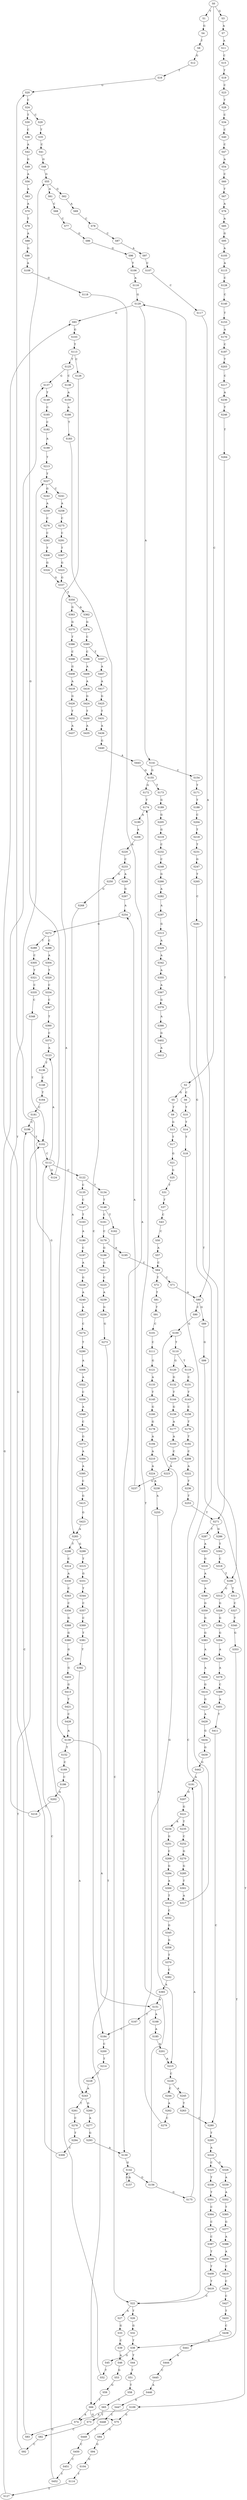 strict digraph  {
	S0 -> S1 [ label = T ];
	S0 -> S2 [ label = C ];
	S0 -> S3 [ label = G ];
	S1 -> S4 [ label = G ];
	S2 -> S5 [ label = G ];
	S2 -> S6 [ label = C ];
	S3 -> S7 [ label = A ];
	S4 -> S8 [ label = T ];
	S5 -> S9 [ label = T ];
	S6 -> S10 [ label = T ];
	S7 -> S11 [ label = A ];
	S8 -> S12 [ label = G ];
	S9 -> S13 [ label = G ];
	S10 -> S14 [ label = T ];
	S11 -> S15 [ label = C ];
	S12 -> S16 [ label = T ];
	S13 -> S17 [ label = T ];
	S14 -> S18 [ label = T ];
	S15 -> S19 [ label = T ];
	S16 -> S20 [ label = G ];
	S17 -> S21 [ label = G ];
	S18 -> S22 [ label = C ];
	S19 -> S23 [ label = C ];
	S20 -> S24 [ label = C ];
	S21 -> S25 [ label = G ];
	S22 -> S26 [ label = T ];
	S22 -> S27 [ label = A ];
	S23 -> S28 [ label = T ];
	S24 -> S29 [ label = C ];
	S24 -> S30 [ label = T ];
	S25 -> S31 [ label = T ];
	S26 -> S32 [ label = G ];
	S27 -> S33 [ label = G ];
	S28 -> S34 [ label = C ];
	S29 -> S35 [ label = T ];
	S30 -> S36 [ label = C ];
	S31 -> S37 [ label = T ];
	S32 -> S38 [ label = T ];
	S33 -> S39 [ label = C ];
	S34 -> S40 [ label = C ];
	S35 -> S41 [ label = C ];
	S36 -> S42 [ label = A ];
	S37 -> S43 [ label = C ];
	S38 -> S44 [ label = T ];
	S38 -> S45 [ label = G ];
	S39 -> S46 [ label = A ];
	S40 -> S47 [ label = C ];
	S41 -> S48 [ label = G ];
	S42 -> S49 [ label = G ];
	S43 -> S50 [ label = C ];
	S44 -> S51 [ label = T ];
	S45 -> S52 [ label = T ];
	S46 -> S53 [ label = G ];
	S47 -> S54 [ label = A ];
	S48 -> S55 [ label = G ];
	S49 -> S56 [ label = A ];
	S50 -> S57 [ label = A ];
	S51 -> S58 [ label = T ];
	S52 -> S20 [ label = G ];
	S53 -> S59 [ label = G ];
	S54 -> S60 [ label = C ];
	S55 -> S61 [ label = A ];
	S55 -> S62 [ label = G ];
	S56 -> S63 [ label = A ];
	S57 -> S64 [ label = C ];
	S58 -> S65 [ label = C ];
	S59 -> S66 [ label = T ];
	S60 -> S67 [ label = T ];
	S61 -> S68 [ label = C ];
	S62 -> S69 [ label = A ];
	S63 -> S70 [ label = A ];
	S64 -> S71 [ label = C ];
	S64 -> S72 [ label = T ];
	S65 -> S73 [ label = T ];
	S66 -> S74 [ label = A ];
	S66 -> S75 [ label = G ];
	S67 -> S76 [ label = A ];
	S68 -> S77 [ label = C ];
	S69 -> S78 [ label = C ];
	S70 -> S79 [ label = T ];
	S71 -> S80 [ label = A ];
	S72 -> S81 [ label = T ];
	S73 -> S82 [ label = C ];
	S74 -> S83 [ label = G ];
	S75 -> S84 [ label = G ];
	S76 -> S85 [ label = A ];
	S77 -> S86 [ label = G ];
	S78 -> S87 [ label = C ];
	S79 -> S88 [ label = A ];
	S80 -> S89 [ label = G ];
	S80 -> S90 [ label = C ];
	S81 -> S91 [ label = T ];
	S82 -> S92 [ label = C ];
	S83 -> S93 [ label = G ];
	S84 -> S94 [ label = G ];
	S85 -> S95 [ label = G ];
	S86 -> S96 [ label = G ];
	S87 -> S97 [ label = A ];
	S88 -> S98 [ label = G ];
	S89 -> S99 [ label = G ];
	S90 -> S100 [ label = G ];
	S91 -> S101 [ label = C ];
	S92 -> S102 [ label = T ];
	S93 -> S103 [ label = G ];
	S94 -> S104 [ label = G ];
	S95 -> S105 [ label = A ];
	S96 -> S106 [ label = T ];
	S97 -> S107 [ label = C ];
	S98 -> S108 [ label = A ];
	S99 -> S109 [ label = T ];
	S100 -> S110 [ label = T ];
	S101 -> S111 [ label = C ];
	S102 -> S112 [ label = C ];
	S103 -> S113 [ label = T ];
	S104 -> S114 [ label = T ];
	S105 -> S115 [ label = A ];
	S106 -> S116 [ label = A ];
	S107 -> S117 [ label = C ];
	S108 -> S118 [ label = G ];
	S109 -> S75 [ label = G ];
	S109 -> S74 [ label = A ];
	S110 -> S119 [ label = T ];
	S110 -> S120 [ label = G ];
	S111 -> S121 [ label = G ];
	S112 -> S122 [ label = C ];
	S112 -> S123 [ label = A ];
	S112 -> S124 [ label = G ];
	S113 -> S125 [ label = T ];
	S113 -> S126 [ label = C ];
	S114 -> S127 [ label = T ];
	S115 -> S128 [ label = C ];
	S116 -> S129 [ label = G ];
	S117 -> S80 [ label = A ];
	S118 -> S130 [ label = A ];
	S119 -> S131 [ label = C ];
	S120 -> S132 [ label = G ];
	S121 -> S133 [ label = A ];
	S122 -> S134 [ label = T ];
	S122 -> S135 [ label = C ];
	S123 -> S136 [ label = T ];
	S124 -> S55 [ label = G ];
	S125 -> S137 [ label = G ];
	S125 -> S138 [ label = C ];
	S126 -> S139 [ label = A ];
	S127 -> S137 [ label = G ];
	S128 -> S140 [ label = C ];
	S129 -> S141 [ label = A ];
	S129 -> S93 [ label = G ];
	S130 -> S142 [ label = G ];
	S131 -> S143 [ label = T ];
	S132 -> S144 [ label = T ];
	S133 -> S145 [ label = T ];
	S134 -> S146 [ label = T ];
	S135 -> S147 [ label = C ];
	S136 -> S148 [ label = C ];
	S137 -> S149 [ label = T ];
	S138 -> S150 [ label = A ];
	S139 -> S151 [ label = A ];
	S139 -> S152 [ label = T ];
	S140 -> S153 [ label = T ];
	S141 -> S154 [ label = C ];
	S141 -> S155 [ label = G ];
	S142 -> S156 [ label = G ];
	S142 -> S157 [ label = A ];
	S143 -> S158 [ label = C ];
	S144 -> S159 [ label = G ];
	S145 -> S160 [ label = G ];
	S146 -> S161 [ label = C ];
	S146 -> S162 [ label = T ];
	S147 -> S163 [ label = T ];
	S148 -> S164 [ label = T ];
	S149 -> S165 [ label = C ];
	S150 -> S166 [ label = A ];
	S151 -> S167 [ label = T ];
	S151 -> S168 [ label = A ];
	S152 -> S169 [ label = C ];
	S153 -> S170 [ label = A ];
	S154 -> S171 [ label = T ];
	S155 -> S172 [ label = G ];
	S155 -> S173 [ label = T ];
	S156 -> S174 [ label = T ];
	S156 -> S175 [ label = G ];
	S157 -> S142 [ label = G ];
	S158 -> S176 [ label = T ];
	S159 -> S177 [ label = A ];
	S160 -> S178 [ label = G ];
	S161 -> S179 [ label = C ];
	S162 -> S22 [ label = C ];
	S163 -> S180 [ label = A ];
	S164 -> S181 [ label = C ];
	S165 -> S182 [ label = C ];
	S166 -> S183 [ label = T ];
	S167 -> S184 [ label = C ];
	S168 -> S185 [ label = A ];
	S169 -> S186 [ label = C ];
	S170 -> S187 [ label = C ];
	S171 -> S188 [ label = T ];
	S172 -> S174 [ label = T ];
	S173 -> S189 [ label = G ];
	S174 -> S190 [ label = A ];
	S175 -> S191 [ label = A ];
	S176 -> S192 [ label = T ];
	S177 -> S193 [ label = A ];
	S178 -> S194 [ label = A ];
	S179 -> S195 [ label = A ];
	S179 -> S196 [ label = G ];
	S180 -> S197 [ label = C ];
	S181 -> S198 [ label = C ];
	S182 -> S199 [ label = A ];
	S183 -> S184 [ label = C ];
	S184 -> S200 [ label = C ];
	S185 -> S201 [ label = A ];
	S186 -> S202 [ label = A ];
	S187 -> S203 [ label = T ];
	S188 -> S204 [ label = C ];
	S189 -> S205 [ label = G ];
	S190 -> S206 [ label = A ];
	S191 -> S207 [ label = G ];
	S192 -> S208 [ label = C ];
	S193 -> S209 [ label = C ];
	S194 -> S210 [ label = A ];
	S195 -> S64 [ label = C ];
	S196 -> S211 [ label = G ];
	S197 -> S212 [ label = A ];
	S198 -> S102 [ label = T ];
	S199 -> S213 [ label = T ];
	S200 -> S214 [ label = T ];
	S201 -> S215 [ label = A ];
	S202 -> S216 [ label = T ];
	S203 -> S217 [ label = C ];
	S204 -> S218 [ label = T ];
	S205 -> S219 [ label = G ];
	S206 -> S220 [ label = A ];
	S207 -> S221 [ label = G ];
	S208 -> S222 [ label = A ];
	S209 -> S223 [ label = A ];
	S210 -> S224 [ label = A ];
	S211 -> S225 [ label = C ];
	S212 -> S226 [ label = G ];
	S213 -> S227 [ label = T ];
	S214 -> S228 [ label = T ];
	S215 -> S229 [ label = C ];
	S216 -> S227 [ label = T ];
	S217 -> S230 [ label = A ];
	S218 -> S231 [ label = T ];
	S219 -> S232 [ label = C ];
	S220 -> S233 [ label = C ];
	S221 -> S234 [ label = A ];
	S221 -> S235 [ label = T ];
	S222 -> S236 [ label = T ];
	S223 -> S237 [ label = G ];
	S224 -> S238 [ label = A ];
	S225 -> S239 [ label = A ];
	S226 -> S240 [ label = A ];
	S227 -> S241 [ label = C ];
	S227 -> S242 [ label = G ];
	S228 -> S243 [ label = A ];
	S229 -> S244 [ label = C ];
	S229 -> S245 [ label = A ];
	S230 -> S246 [ label = T ];
	S231 -> S247 [ label = G ];
	S232 -> S248 [ label = C ];
	S233 -> S249 [ label = A ];
	S233 -> S250 [ label = G ];
	S234 -> S251 [ label = G ];
	S235 -> S252 [ label = C ];
	S236 -> S253 [ label = T ];
	S237 -> S254 [ label = A ];
	S238 -> S255 [ label = A ];
	S239 -> S256 [ label = G ];
	S240 -> S257 [ label = A ];
	S241 -> S258 [ label = A ];
	S242 -> S259 [ label = A ];
	S243 -> S260 [ label = G ];
	S243 -> S261 [ label = T ];
	S244 -> S262 [ label = A ];
	S245 -> S263 [ label = T ];
	S246 -> S264 [ label = T ];
	S247 -> S265 [ label = T ];
	S248 -> S266 [ label = G ];
	S249 -> S267 [ label = G ];
	S250 -> S268 [ label = G ];
	S251 -> S269 [ label = C ];
	S252 -> S270 [ label = G ];
	S253 -> S271 [ label = T ];
	S254 -> S272 [ label = G ];
	S255 -> S215 [ label = A ];
	S256 -> S273 [ label = G ];
	S257 -> S274 [ label = C ];
	S258 -> S275 [ label = C ];
	S259 -> S276 [ label = C ];
	S260 -> S277 [ label = A ];
	S261 -> S278 [ label = C ];
	S262 -> S279 [ label = C ];
	S263 -> S280 [ label = C ];
	S264 -> S271 [ label = T ];
	S265 -> S281 [ label = C ];
	S266 -> S282 [ label = A ];
	S267 -> S254 [ label = A ];
	S268 -> S283 [ label = A ];
	S269 -> S284 [ label = G ];
	S270 -> S285 [ label = G ];
	S271 -> S286 [ label = G ];
	S271 -> S287 [ label = T ];
	S272 -> S288 [ label = C ];
	S272 -> S289 [ label = T ];
	S273 -> S66 [ label = T ];
	S274 -> S290 [ label = T ];
	S275 -> S291 [ label = C ];
	S276 -> S292 [ label = C ];
	S277 -> S293 [ label = G ];
	S278 -> S294 [ label = T ];
	S279 -> S100 [ label = G ];
	S280 -> S295 [ label = T ];
	S281 -> S296 [ label = T ];
	S282 -> S297 [ label = A ];
	S283 -> S298 [ label = T ];
	S283 -> S299 [ label = G ];
	S284 -> S300 [ label = A ];
	S285 -> S301 [ label = T ];
	S286 -> S302 [ label = T ];
	S287 -> S303 [ label = A ];
	S288 -> S304 [ label = A ];
	S289 -> S305 [ label = C ];
	S290 -> S306 [ label = A ];
	S291 -> S307 [ label = T ];
	S292 -> S308 [ label = T ];
	S293 -> S130 [ label = A ];
	S294 -> S309 [ label = C ];
	S295 -> S310 [ label = A ];
	S296 -> S311 [ label = T ];
	S296 -> S312 [ label = G ];
	S297 -> S313 [ label = G ];
	S298 -> S314 [ label = C ];
	S299 -> S315 [ label = T ];
	S300 -> S316 [ label = T ];
	S301 -> S317 [ label = A ];
	S302 -> S318 [ label = C ];
	S303 -> S319 [ label = G ];
	S304 -> S320 [ label = T ];
	S305 -> S321 [ label = T ];
	S306 -> S322 [ label = A ];
	S307 -> S323 [ label = G ];
	S308 -> S324 [ label = G ];
	S309 -> S198 [ label = C ];
	S310 -> S325 [ label = C ];
	S310 -> S326 [ label = G ];
	S311 -> S327 [ label = C ];
	S312 -> S328 [ label = G ];
	S313 -> S329 [ label = A ];
	S314 -> S330 [ label = A ];
	S315 -> S331 [ label = G ];
	S316 -> S332 [ label = C ];
	S317 -> S129 [ label = G ];
	S318 -> S296 [ label = T ];
	S319 -> S333 [ label = A ];
	S320 -> S334 [ label = C ];
	S321 -> S335 [ label = C ];
	S322 -> S336 [ label = C ];
	S323 -> S337 [ label = G ];
	S324 -> S337 [ label = G ];
	S325 -> S338 [ label = T ];
	S326 -> S339 [ label = A ];
	S327 -> S340 [ label = T ];
	S328 -> S341 [ label = G ];
	S329 -> S342 [ label = A ];
	S330 -> S343 [ label = C ];
	S331 -> S344 [ label = T ];
	S332 -> S345 [ label = G ];
	S333 -> S346 [ label = A ];
	S334 -> S347 [ label = C ];
	S335 -> S348 [ label = C ];
	S336 -> S349 [ label = A ];
	S337 -> S350 [ label = T ];
	S338 -> S351 [ label = T ];
	S339 -> S352 [ label = A ];
	S340 -> S353 [ label = G ];
	S341 -> S354 [ label = G ];
	S342 -> S355 [ label = A ];
	S343 -> S356 [ label = C ];
	S344 -> S357 [ label = C ];
	S345 -> S358 [ label = G ];
	S346 -> S359 [ label = G ];
	S347 -> S360 [ label = T ];
	S348 -> S102 [ label = T ];
	S349 -> S361 [ label = C ];
	S350 -> S362 [ label = A ];
	S350 -> S363 [ label = G ];
	S351 -> S364 [ label = C ];
	S352 -> S365 [ label = T ];
	S353 -> S38 [ label = T ];
	S354 -> S366 [ label = A ];
	S355 -> S367 [ label = A ];
	S356 -> S368 [ label = G ];
	S357 -> S369 [ label = C ];
	S358 -> S370 [ label = T ];
	S359 -> S371 [ label = G ];
	S360 -> S372 [ label = C ];
	S361 -> S373 [ label = G ];
	S362 -> S374 [ label = G ];
	S363 -> S375 [ label = G ];
	S364 -> S376 [ label = C ];
	S365 -> S377 [ label = G ];
	S366 -> S378 [ label = A ];
	S367 -> S379 [ label = G ];
	S368 -> S380 [ label = G ];
	S369 -> S381 [ label = T ];
	S370 -> S382 [ label = C ];
	S371 -> S383 [ label = G ];
	S372 -> S123 [ label = A ];
	S373 -> S384 [ label = A ];
	S374 -> S385 [ label = C ];
	S375 -> S386 [ label = T ];
	S376 -> S387 [ label = C ];
	S377 -> S388 [ label = A ];
	S378 -> S389 [ label = C ];
	S379 -> S390 [ label = A ];
	S380 -> S391 [ label = G ];
	S381 -> S392 [ label = T ];
	S382 -> S393 [ label = A ];
	S383 -> S394 [ label = A ];
	S384 -> S395 [ label = A ];
	S385 -> S396 [ label = C ];
	S385 -> S397 [ label = T ];
	S386 -> S398 [ label = C ];
	S387 -> S399 [ label = T ];
	S388 -> S400 [ label = A ];
	S389 -> S401 [ label = A ];
	S390 -> S402 [ label = G ];
	S391 -> S403 [ label = G ];
	S392 -> S243 [ label = A ];
	S393 -> S151 [ label = A ];
	S394 -> S404 [ label = A ];
	S395 -> S405 [ label = C ];
	S396 -> S406 [ label = A ];
	S397 -> S407 [ label = A ];
	S398 -> S408 [ label = G ];
	S399 -> S409 [ label = T ];
	S400 -> S410 [ label = C ];
	S401 -> S411 [ label = T ];
	S402 -> S412 [ label = A ];
	S403 -> S413 [ label = G ];
	S404 -> S414 [ label = G ];
	S405 -> S415 [ label = G ];
	S406 -> S416 [ label = A ];
	S407 -> S417 [ label = A ];
	S408 -> S418 [ label = A ];
	S409 -> S419 [ label = T ];
	S410 -> S420 [ label = C ];
	S411 -> S280 [ label = C ];
	S413 -> S421 [ label = T ];
	S414 -> S422 [ label = G ];
	S415 -> S423 [ label = G ];
	S416 -> S424 [ label = G ];
	S417 -> S425 [ label = G ];
	S418 -> S426 [ label = G ];
	S419 -> S22 [ label = C ];
	S420 -> S427 [ label = C ];
	S421 -> S428 [ label = C ];
	S422 -> S429 [ label = A ];
	S423 -> S283 [ label = A ];
	S424 -> S430 [ label = T ];
	S425 -> S431 [ label = T ];
	S426 -> S432 [ label = T ];
	S427 -> S433 [ label = T ];
	S428 -> S139 [ label = A ];
	S429 -> S434 [ label = G ];
	S430 -> S435 [ label = A ];
	S431 -> S436 [ label = A ];
	S432 -> S437 [ label = A ];
	S433 -> S438 [ label = C ];
	S434 -> S439 [ label = G ];
	S436 -> S440 [ label = G ];
	S438 -> S441 [ label = A ];
	S439 -> S442 [ label = G ];
	S440 -> S443 [ label = A ];
	S441 -> S444 [ label = A ];
	S442 -> S191 [ label = A ];
	S443 -> S155 [ label = G ];
	S444 -> S445 [ label = C ];
	S445 -> S446 [ label = A ];
	S446 -> S447 [ label = A ];
	S447 -> S448 [ label = C ];
	S448 -> S449 [ label = T ];
	S449 -> S450 [ label = C ];
	S450 -> S451 [ label = C ];
	S451 -> S452 [ label = T ];
	S452 -> S112 [ label = C ];
}
